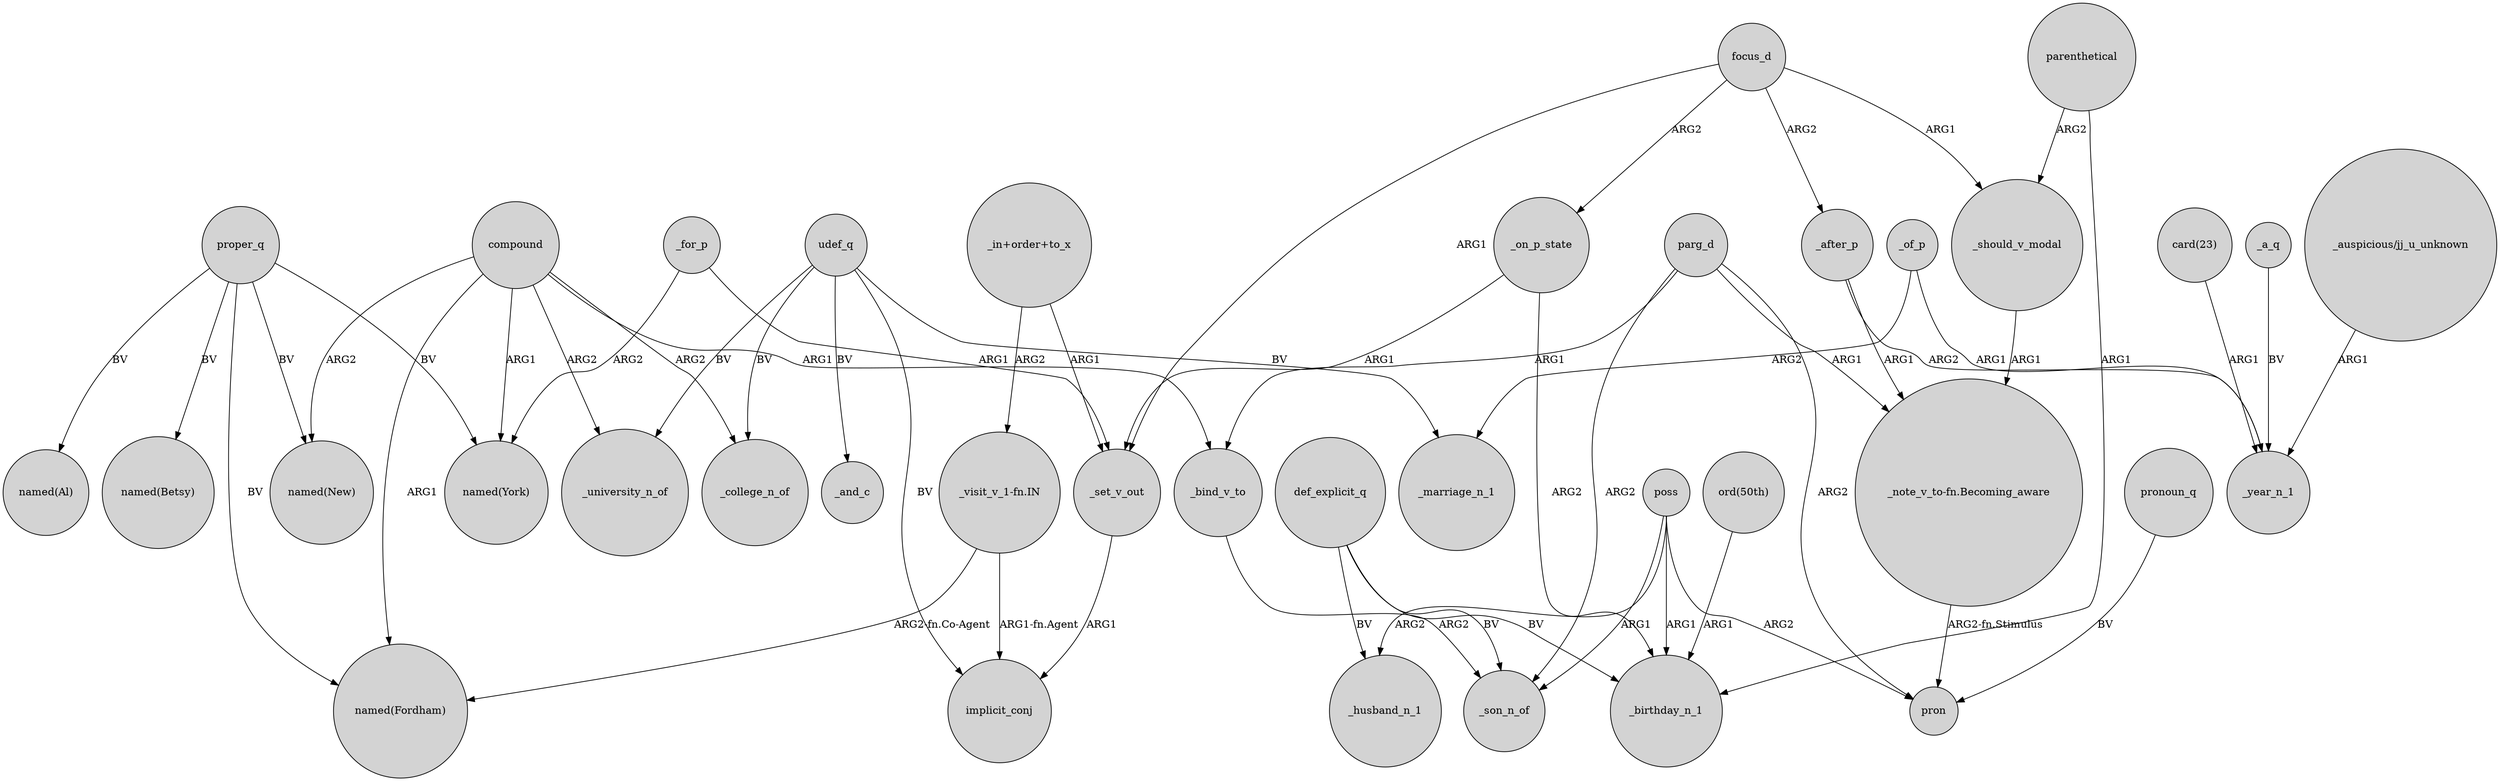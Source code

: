digraph {
	node [shape=circle style=filled]
	poss -> _son_n_of [label=ARG1]
	_bind_v_to -> _son_n_of [label=ARG2]
	_for_p -> _set_v_out [label=ARG1]
	compound -> "named(New)" [label=ARG2]
	focus_d -> _after_p [label=ARG2]
	poss -> pron [label=ARG2]
	_for_p -> "named(York)" [label=ARG2]
	parg_d -> _bind_v_to [label=ARG1]
	focus_d -> _on_p_state [label=ARG2]
	"ord(50th)" -> _birthday_n_1 [label=ARG1]
	proper_q -> "named(New)" [label=BV]
	_of_p -> _marriage_n_1 [label=ARG2]
	"_auspicious/jj_u_unknown" -> _year_n_1 [label=ARG1]
	def_explicit_q -> _husband_n_1 [label=BV]
	compound -> _bind_v_to [label=ARG1]
	parg_d -> _son_n_of [label=ARG2]
	_of_p -> _year_n_1 [label=ARG1]
	udef_q -> implicit_conj [label=BV]
	_set_v_out -> implicit_conj [label=ARG1]
	proper_q -> "named(Betsy)" [label=BV]
	"_visit_v_1-fn.IN" -> implicit_conj [label="ARG1-fn.Agent"]
	proper_q -> "named(Fordham)" [label=BV]
	udef_q -> _university_n_of [label=BV]
	parg_d -> pron [label=ARG2]
	parenthetical -> _should_v_modal [label=ARG2]
	"_in+order+to_x" -> _set_v_out [label=ARG1]
	pronoun_q -> pron [label=BV]
	focus_d -> _should_v_modal [label=ARG1]
	"card(23)" -> _year_n_1 [label=ARG1]
	_after_p -> _year_n_1 [label=ARG2]
	compound -> "named(York)" [label=ARG1]
	parg_d -> "_note_v_to-fn.Becoming_aware" [label=ARG1]
	compound -> _university_n_of [label=ARG2]
	compound -> _college_n_of [label=ARG2]
	proper_q -> "named(Al)" [label=BV]
	"_in+order+to_x" -> "_visit_v_1-fn.IN" [label=ARG2]
	_on_p_state -> _set_v_out [label=ARG1]
	compound -> "named(Fordham)" [label=ARG1]
	poss -> _husband_n_1 [label=ARG2]
	poss -> _birthday_n_1 [label=ARG1]
	udef_q -> _college_n_of [label=BV]
	def_explicit_q -> _birthday_n_1 [label=BV]
	_on_p_state -> _birthday_n_1 [label=ARG2]
	udef_q -> _marriage_n_1 [label=BV]
	"_visit_v_1-fn.IN" -> "named(Fordham)" [label="ARG2-fn.Co-Agent"]
	def_explicit_q -> _son_n_of [label=BV]
	_a_q -> _year_n_1 [label=BV]
	_after_p -> "_note_v_to-fn.Becoming_aware" [label=ARG1]
	proper_q -> "named(York)" [label=BV]
	udef_q -> _and_c [label=BV]
	parenthetical -> _birthday_n_1 [label=ARG1]
	"_note_v_to-fn.Becoming_aware" -> pron [label="ARG2-fn.Stimulus"]
	_should_v_modal -> "_note_v_to-fn.Becoming_aware" [label=ARG1]
	focus_d -> _set_v_out [label=ARG1]
}
